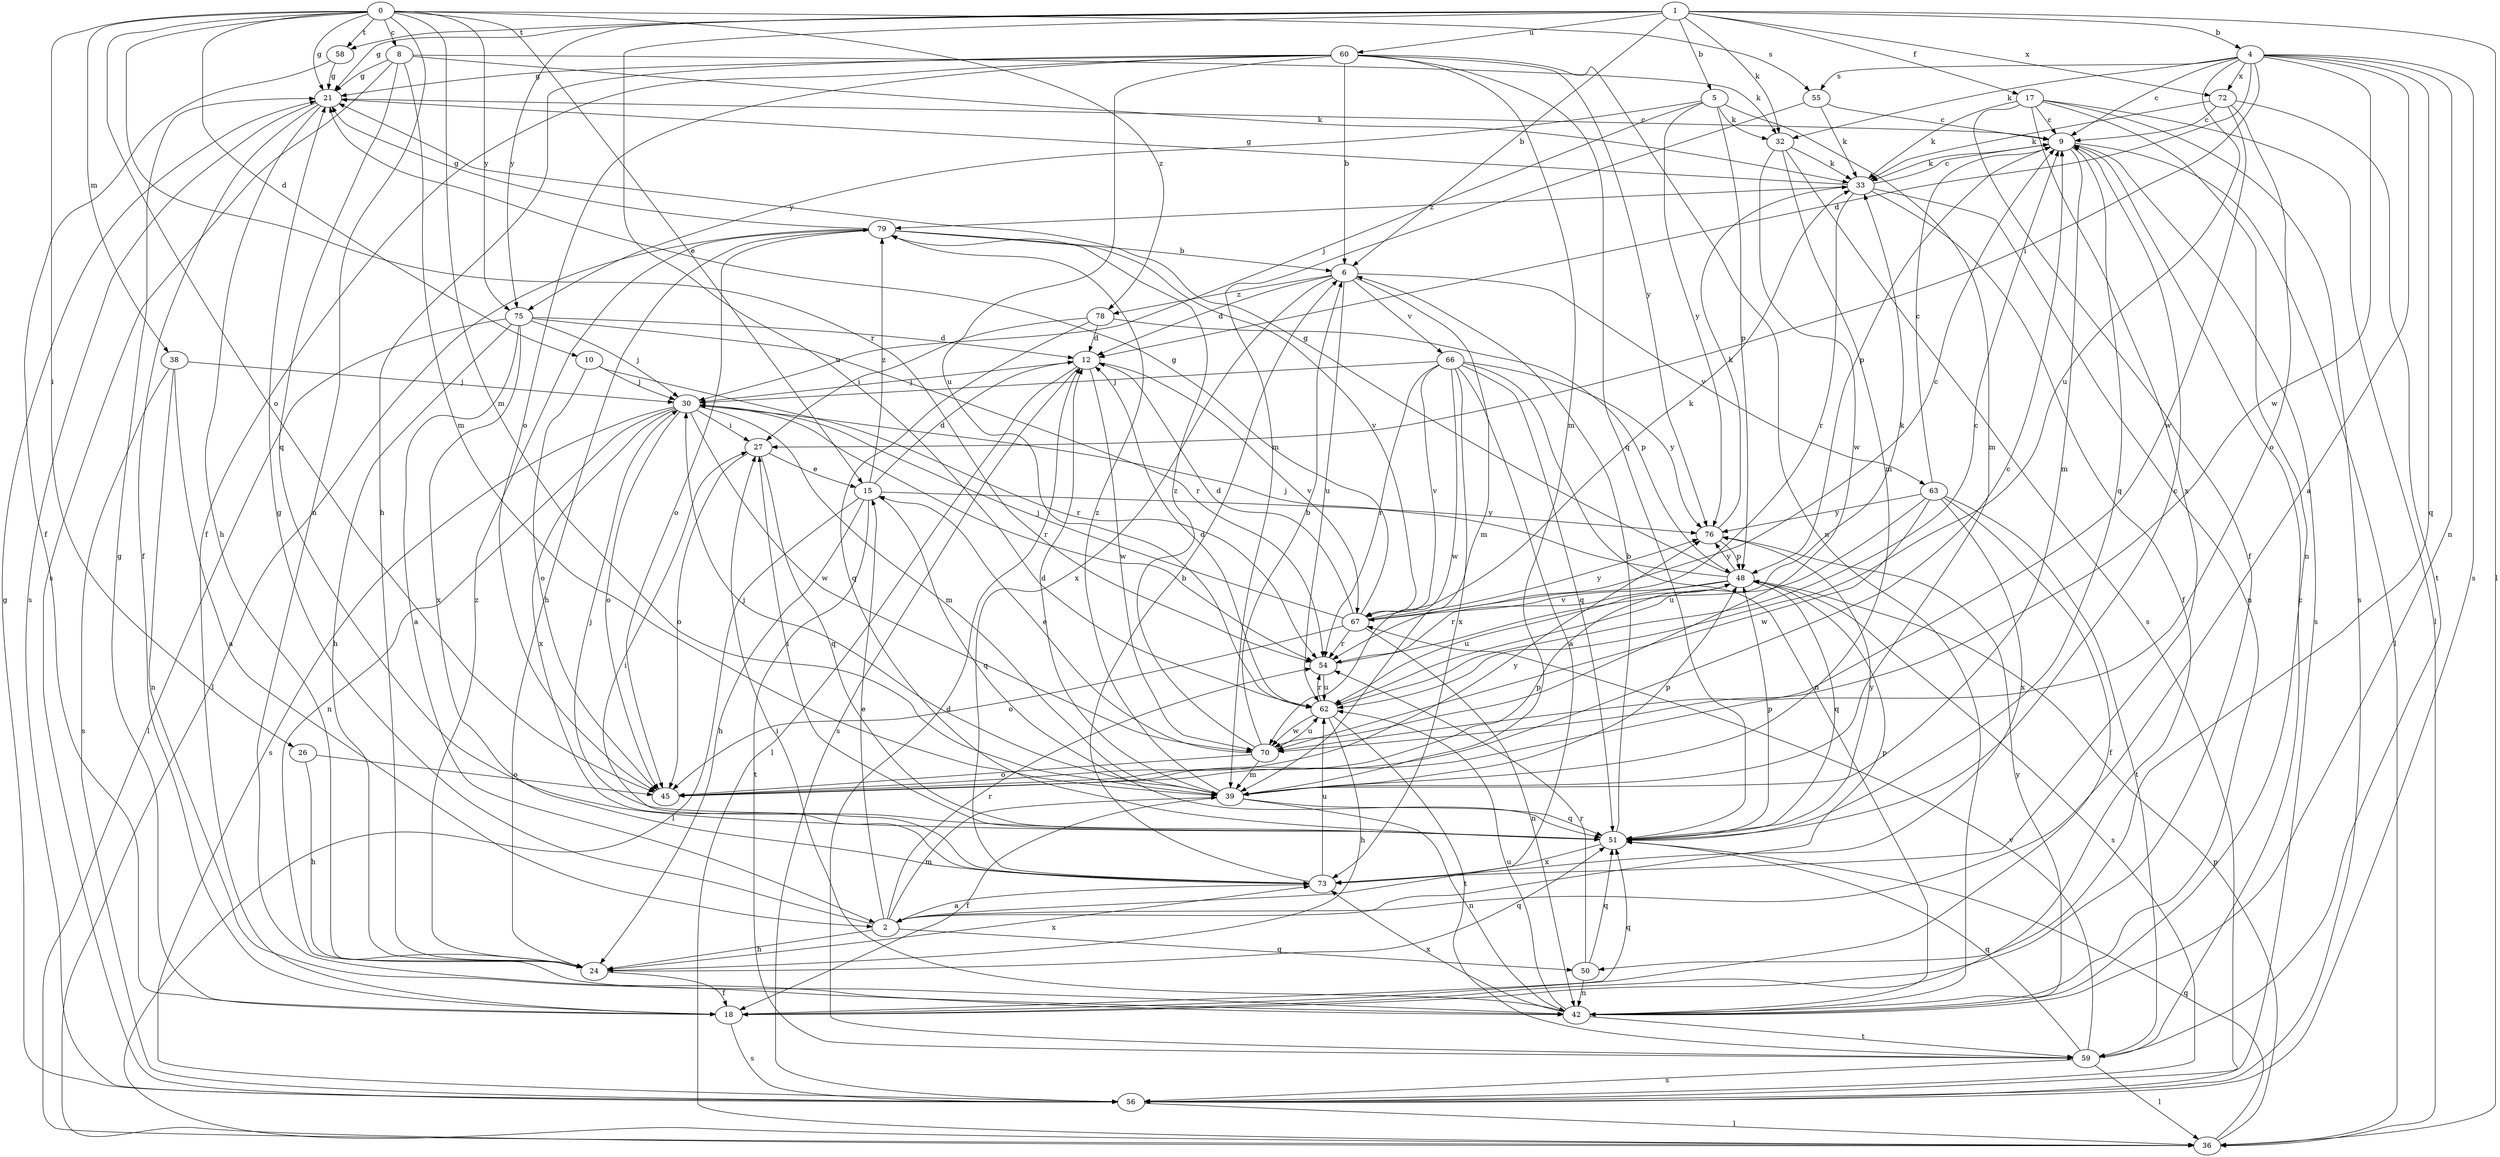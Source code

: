 strict digraph  {
0;
1;
2;
4;
5;
6;
8;
9;
10;
12;
15;
17;
18;
21;
24;
26;
27;
30;
32;
33;
36;
38;
39;
42;
45;
48;
50;
51;
54;
55;
56;
58;
59;
60;
62;
63;
66;
67;
70;
72;
73;
75;
76;
78;
79;
0 -> 8  [label=c];
0 -> 10  [label=d];
0 -> 15  [label=e];
0 -> 21  [label=g];
0 -> 26  [label=i];
0 -> 38  [label=m];
0 -> 39  [label=m];
0 -> 42  [label=n];
0 -> 45  [label=o];
0 -> 54  [label=r];
0 -> 55  [label=s];
0 -> 58  [label=t];
0 -> 75  [label=y];
0 -> 78  [label=z];
1 -> 4  [label=b];
1 -> 5  [label=b];
1 -> 6  [label=b];
1 -> 17  [label=f];
1 -> 21  [label=g];
1 -> 32  [label=k];
1 -> 36  [label=l];
1 -> 58  [label=t];
1 -> 60  [label=u];
1 -> 62  [label=u];
1 -> 72  [label=x];
1 -> 75  [label=y];
2 -> 15  [label=e];
2 -> 21  [label=g];
2 -> 24  [label=h];
2 -> 39  [label=m];
2 -> 48  [label=p];
2 -> 50  [label=q];
2 -> 54  [label=r];
4 -> 2  [label=a];
4 -> 9  [label=c];
4 -> 12  [label=d];
4 -> 27  [label=i];
4 -> 32  [label=k];
4 -> 42  [label=n];
4 -> 50  [label=q];
4 -> 55  [label=s];
4 -> 56  [label=s];
4 -> 62  [label=u];
4 -> 70  [label=w];
4 -> 72  [label=x];
5 -> 30  [label=j];
5 -> 32  [label=k];
5 -> 39  [label=m];
5 -> 48  [label=p];
5 -> 75  [label=y];
5 -> 76  [label=y];
6 -> 12  [label=d];
6 -> 39  [label=m];
6 -> 62  [label=u];
6 -> 63  [label=v];
6 -> 66  [label=v];
6 -> 73  [label=x];
6 -> 78  [label=z];
8 -> 21  [label=g];
8 -> 32  [label=k];
8 -> 33  [label=k];
8 -> 39  [label=m];
8 -> 51  [label=q];
8 -> 56  [label=s];
9 -> 33  [label=k];
9 -> 36  [label=l];
9 -> 39  [label=m];
9 -> 48  [label=p];
9 -> 51  [label=q];
9 -> 56  [label=s];
10 -> 30  [label=j];
10 -> 45  [label=o];
10 -> 54  [label=r];
12 -> 30  [label=j];
12 -> 36  [label=l];
12 -> 56  [label=s];
12 -> 67  [label=v];
12 -> 70  [label=w];
15 -> 12  [label=d];
15 -> 24  [label=h];
15 -> 36  [label=l];
15 -> 51  [label=q];
15 -> 59  [label=t];
15 -> 76  [label=y];
15 -> 79  [label=z];
17 -> 9  [label=c];
17 -> 18  [label=f];
17 -> 33  [label=k];
17 -> 36  [label=l];
17 -> 42  [label=n];
17 -> 56  [label=s];
17 -> 73  [label=x];
18 -> 21  [label=g];
18 -> 51  [label=q];
18 -> 56  [label=s];
21 -> 9  [label=c];
21 -> 18  [label=f];
21 -> 24  [label=h];
21 -> 56  [label=s];
24 -> 18  [label=f];
24 -> 51  [label=q];
24 -> 73  [label=x];
24 -> 79  [label=z];
26 -> 24  [label=h];
26 -> 45  [label=o];
27 -> 15  [label=e];
27 -> 45  [label=o];
27 -> 51  [label=q];
30 -> 27  [label=i];
30 -> 39  [label=m];
30 -> 42  [label=n];
30 -> 45  [label=o];
30 -> 54  [label=r];
30 -> 56  [label=s];
30 -> 70  [label=w];
30 -> 73  [label=x];
32 -> 33  [label=k];
32 -> 39  [label=m];
32 -> 56  [label=s];
32 -> 70  [label=w];
33 -> 9  [label=c];
33 -> 18  [label=f];
33 -> 21  [label=g];
33 -> 42  [label=n];
33 -> 54  [label=r];
33 -> 79  [label=z];
36 -> 48  [label=p];
36 -> 51  [label=q];
38 -> 2  [label=a];
38 -> 30  [label=j];
38 -> 42  [label=n];
38 -> 56  [label=s];
39 -> 12  [label=d];
39 -> 18  [label=f];
39 -> 30  [label=j];
39 -> 42  [label=n];
39 -> 48  [label=p];
39 -> 51  [label=q];
39 -> 79  [label=z];
42 -> 27  [label=i];
42 -> 59  [label=t];
42 -> 62  [label=u];
42 -> 73  [label=x];
42 -> 76  [label=y];
45 -> 9  [label=c];
45 -> 48  [label=p];
45 -> 76  [label=y];
48 -> 21  [label=g];
48 -> 30  [label=j];
48 -> 51  [label=q];
48 -> 54  [label=r];
48 -> 56  [label=s];
48 -> 62  [label=u];
48 -> 67  [label=v];
48 -> 76  [label=y];
50 -> 42  [label=n];
50 -> 51  [label=q];
50 -> 54  [label=r];
51 -> 6  [label=b];
51 -> 9  [label=c];
51 -> 27  [label=i];
51 -> 30  [label=j];
51 -> 48  [label=p];
51 -> 73  [label=x];
51 -> 76  [label=y];
54 -> 33  [label=k];
54 -> 62  [label=u];
55 -> 9  [label=c];
55 -> 33  [label=k];
55 -> 39  [label=m];
56 -> 21  [label=g];
56 -> 36  [label=l];
58 -> 18  [label=f];
58 -> 21  [label=g];
59 -> 9  [label=c];
59 -> 12  [label=d];
59 -> 36  [label=l];
59 -> 51  [label=q];
59 -> 56  [label=s];
59 -> 67  [label=v];
60 -> 6  [label=b];
60 -> 18  [label=f];
60 -> 21  [label=g];
60 -> 24  [label=h];
60 -> 39  [label=m];
60 -> 42  [label=n];
60 -> 45  [label=o];
60 -> 51  [label=q];
60 -> 62  [label=u];
60 -> 76  [label=y];
62 -> 9  [label=c];
62 -> 12  [label=d];
62 -> 24  [label=h];
62 -> 54  [label=r];
62 -> 59  [label=t];
62 -> 70  [label=w];
63 -> 9  [label=c];
63 -> 18  [label=f];
63 -> 59  [label=t];
63 -> 62  [label=u];
63 -> 70  [label=w];
63 -> 73  [label=x];
63 -> 76  [label=y];
66 -> 2  [label=a];
66 -> 30  [label=j];
66 -> 42  [label=n];
66 -> 51  [label=q];
66 -> 54  [label=r];
66 -> 67  [label=v];
66 -> 70  [label=w];
66 -> 73  [label=x];
66 -> 76  [label=y];
67 -> 9  [label=c];
67 -> 12  [label=d];
67 -> 21  [label=g];
67 -> 30  [label=j];
67 -> 33  [label=k];
67 -> 42  [label=n];
67 -> 45  [label=o];
67 -> 54  [label=r];
67 -> 76  [label=y];
70 -> 6  [label=b];
70 -> 15  [label=e];
70 -> 39  [label=m];
70 -> 45  [label=o];
70 -> 62  [label=u];
70 -> 79  [label=z];
72 -> 9  [label=c];
72 -> 33  [label=k];
72 -> 45  [label=o];
72 -> 59  [label=t];
72 -> 70  [label=w];
73 -> 2  [label=a];
73 -> 6  [label=b];
73 -> 27  [label=i];
73 -> 62  [label=u];
75 -> 2  [label=a];
75 -> 12  [label=d];
75 -> 24  [label=h];
75 -> 30  [label=j];
75 -> 36  [label=l];
75 -> 54  [label=r];
75 -> 73  [label=x];
76 -> 33  [label=k];
76 -> 48  [label=p];
78 -> 12  [label=d];
78 -> 27  [label=i];
78 -> 48  [label=p];
78 -> 51  [label=q];
79 -> 6  [label=b];
79 -> 21  [label=g];
79 -> 24  [label=h];
79 -> 36  [label=l];
79 -> 45  [label=o];
79 -> 67  [label=v];
}
